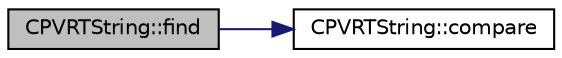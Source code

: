 digraph "CPVRTString::find"
{
  edge [fontname="Helvetica",fontsize="10",labelfontname="Helvetica",labelfontsize="10"];
  node [fontname="Helvetica",fontsize="10",shape=record];
  rankdir="LR";
  Node1 [label="CPVRTString::find",height=0.2,width=0.4,color="black", fillcolor="grey75", style="filled", fontcolor="black"];
  Node1 -> Node2 [color="midnightblue",fontsize="10",style="solid",fontname="Helvetica"];
  Node2 [label="CPVRTString::compare",height=0.2,width=0.4,color="black", fillcolor="white", style="filled",URL="$class_c_p_v_r_t_string.html#aac2f2e6f45ca19cea06c3988e11d6b15",tooltip="Compares the string with _Str. "];
}
